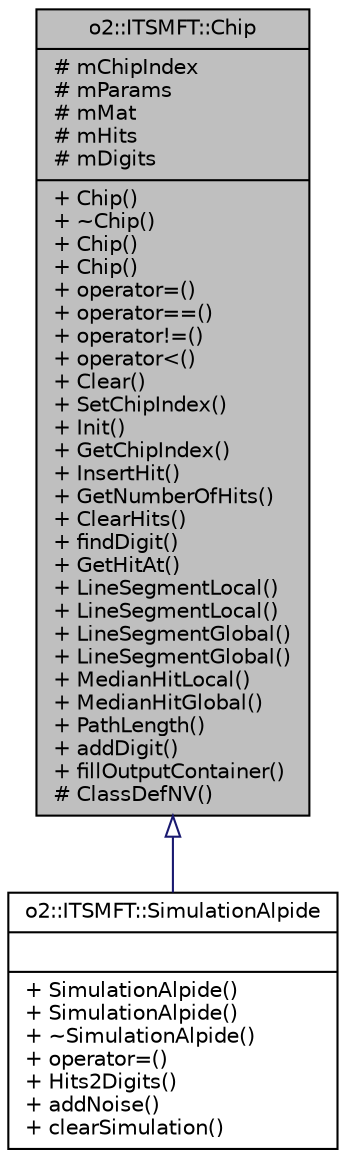 digraph "o2::ITSMFT::Chip"
{
 // INTERACTIVE_SVG=YES
  bgcolor="transparent";
  edge [fontname="Helvetica",fontsize="10",labelfontname="Helvetica",labelfontsize="10"];
  node [fontname="Helvetica",fontsize="10",shape=record];
  Node1 [label="{o2::ITSMFT::Chip\n|# mChipIndex\l# mParams\l# mMat\l# mHits\l# mDigits\l|+ Chip()\l+ ~Chip()\l+ Chip()\l+ Chip()\l+ operator=()\l+ operator==()\l+ operator!=()\l+ operator\<()\l+ Clear()\l+ SetChipIndex()\l+ Init()\l+ GetChipIndex()\l+ InsertHit()\l+ GetNumberOfHits()\l+ ClearHits()\l+ findDigit()\l+ GetHitAt()\l+ LineSegmentLocal()\l+ LineSegmentLocal()\l+ LineSegmentGlobal()\l+ LineSegmentGlobal()\l+ MedianHitLocal()\l+ MedianHitGlobal()\l+ PathLength()\l+ addDigit()\l+ fillOutputContainer()\l# ClassDefNV()\l}",height=0.2,width=0.4,color="black", fillcolor="grey75", style="filled" fontcolor="black"];
  Node1 -> Node2 [dir="back",color="midnightblue",fontsize="10",style="solid",arrowtail="onormal",fontname="Helvetica"];
  Node2 [label="{o2::ITSMFT::SimulationAlpide\n||+ SimulationAlpide()\l+ SimulationAlpide()\l+ ~SimulationAlpide()\l+ operator=()\l+ Hits2Digits()\l+ addNoise()\l+ clearSimulation()\l}",height=0.2,width=0.4,color="black",URL="$de/d8d/classo2_1_1ITSMFT_1_1SimulationAlpide.html"];
}
